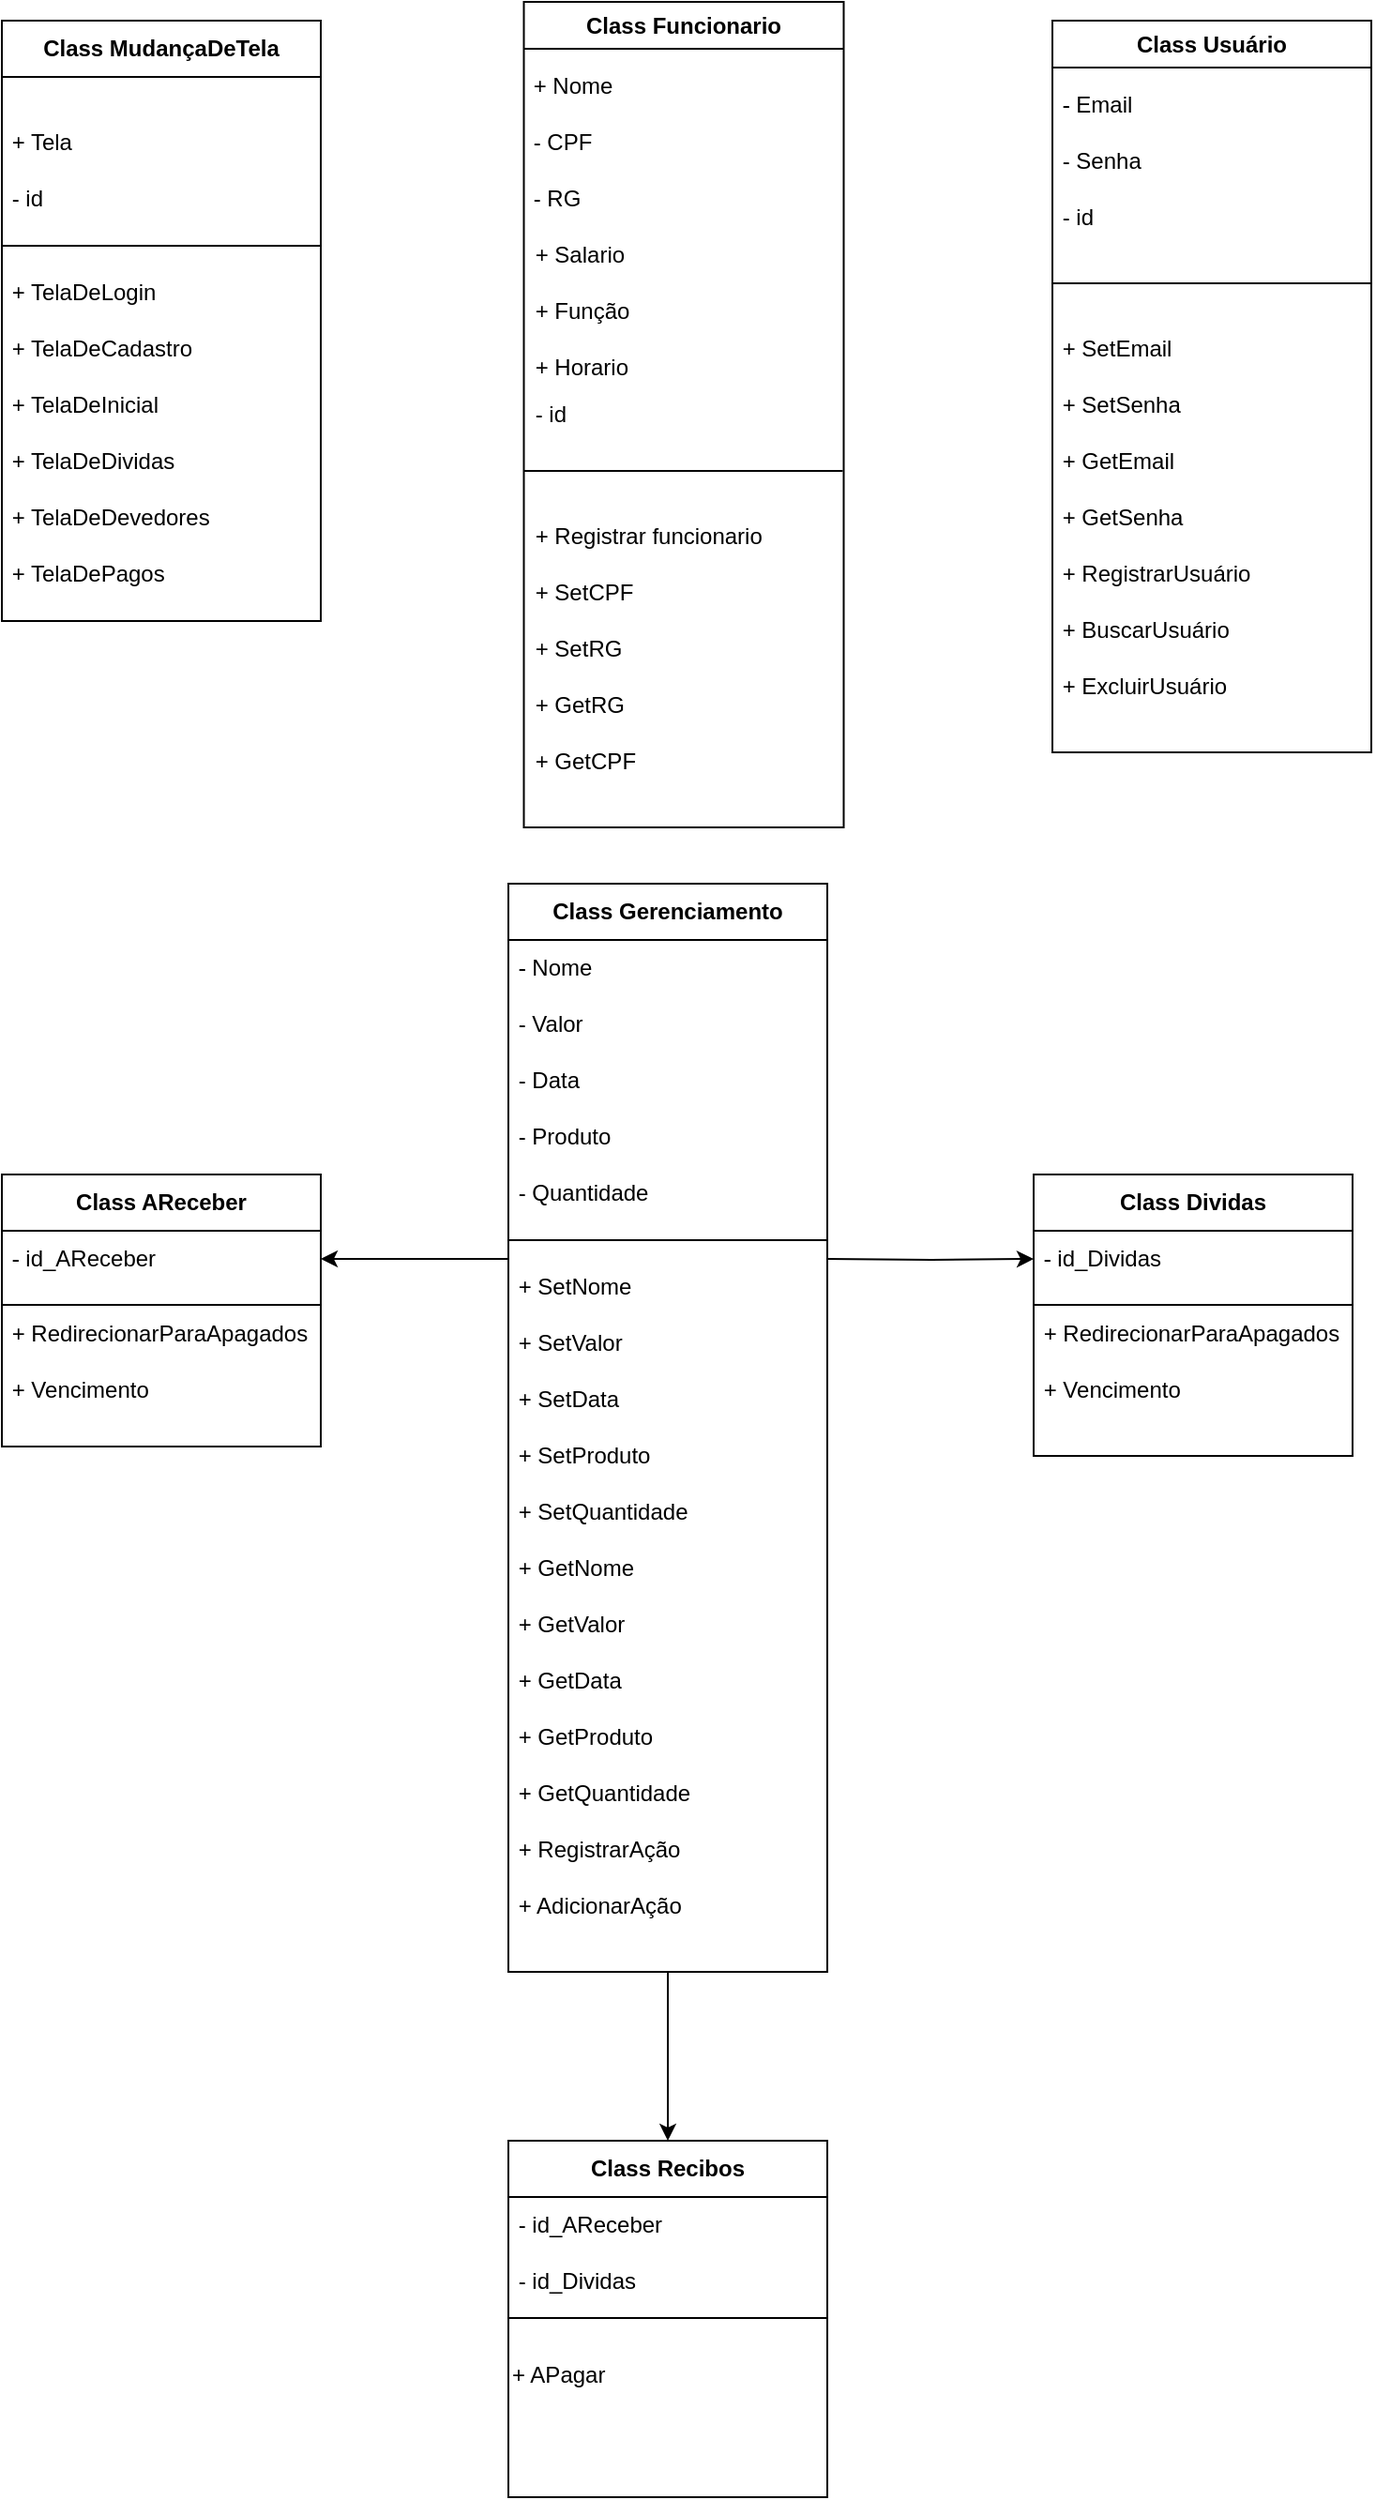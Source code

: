 <mxfile version="24.6.3" type="device">
  <diagram name="Página-1" id="smyKCcmPgh4JEpbnY9rW">
    <mxGraphModel dx="1434" dy="772" grid="1" gridSize="10" guides="1" tooltips="1" connect="1" arrows="1" fold="1" page="1" pageScale="1" pageWidth="827" pageHeight="1169" math="0" shadow="0">
      <root>
        <mxCell id="0" />
        <mxCell id="1" parent="0" />
        <mxCell id="2vEYWLVyO3rV39nkamUB-11" value="Class Usuário" style="swimlane;whiteSpace=wrap;html=1;startSize=25;" parent="1" vertex="1">
          <mxGeometry x="610" y="20" width="170" height="390" as="geometry" />
        </mxCell>
        <mxCell id="2vEYWLVyO3rV39nkamUB-15" value="&amp;nbsp;+ RegistrarUsuário&lt;span style=&quot;color: rgba(0, 0, 0, 0); font-family: monospace; font-size: 0px; text-wrap: nowrap;&quot;&gt;%3CmxGraphModel%3E%3Croot%3E%3CmxCell%20id%3D%220%22%2F%3E%3CmxCell%20id%3D%221%22%20parent%3D%220%22%2F%3E%3CmxCell%20id%3D%222%22%20value%3D%22%26amp%3Bnbsp%3B-%20Senha%22%20style%3D%22text%3Bhtml%3D1%3Balign%3Dleft%3BverticalAlign%3Dmiddle%3BwhiteSpace%3Dwrap%3Brounded%3D0%3B%22%20vertex%3D%221%22%20parent%3D%221%22%3E%3CmxGeometry%20x%3D%22290%22%20y%3D%22380%22%20width%3D%22170%22%20height%3D%2230%22%20as%3D%22geometry%22%2F%3E%3C%2FmxCell%3E%3C%2Froot%3E%3C%2FmxGraphModel%3E&lt;/span&gt;&lt;span style=&quot;color: rgba(0, 0, 0, 0); font-family: monospace; font-size: 0px; text-wrap: nowrap;&quot;&gt;%3CmxGraphModel%3E%3Croot%3E%3CmxCell%20id%3D%220%22%2F%3E%3CmxCell%20id%3D%221%22%20parent%3D%220%22%2F%3E%3CmxCell%20id%3D%222%22%20value%3D%22%26amp%3Bnbsp%3B-%20Senha%22%20style%3D%22text%3Bhtml%3D1%3Balign%3Dleft%3BverticalAlign%3Dmiddle%3BwhiteSpace%3Dwrap%3Brounded%3D0%3B%22%20vertex%3D%221%22%20parent%3D%221%22%3E%3CmxGeometry%20x%3D%22290%22%20y%3D%22380%22%20width%3D%22170%22%20height%3D%2230%22%20as%3D%22geometry%22%2F%3E%3C%2FmxCell%3E%3C%2Froot%3E%3C%2FmxGraphModel%3E&lt;/span&gt;" style="text;html=1;align=left;verticalAlign=middle;whiteSpace=wrap;rounded=0;" parent="2vEYWLVyO3rV39nkamUB-11" vertex="1">
          <mxGeometry y="280" width="170" height="30" as="geometry" />
        </mxCell>
        <mxCell id="2vEYWLVyO3rV39nkamUB-16" value="&amp;nbsp;+ BuscarUsuário&lt;span style=&quot;color: rgba(0, 0, 0, 0); font-family: monospace; font-size: 0px; text-wrap: nowrap;&quot;&gt;%3CmxGraphModel%3E%3Croot%3E%3CmxCell%20id%3D%220%22%2F%3E%3CmxCell%20id%3D%221%22%20parent%3D%220%22%2F%3E%3CmxCell%20id%3D%222%22%20value%3D%22%26amp%3Bnbsp%3B-%20Senha%22%20style%3D%22text%3Bhtml%3D1%3Balign%3Dleft%3BverticalAlign%3Dmiddle%3BwhiteSpace%3Dwrap%3Brounded%3D0%3B%22%20vertex%3D%221%22%20parent%3D%221%22%3E%3CmxGeometry%20x%3D%22290%22%20y%3D%22380%22%20width%3D%22170%22%20height%3D%2230%22%20as%3D%22geometry%22%2F%3E%3C%2FmxCell%3E%3C%2Froot%3E%3C%2FmxGraphModel%3E&lt;/span&gt;&lt;span style=&quot;color: rgba(0, 0, 0, 0); font-family: monospace; font-size: 0px; text-wrap: nowrap;&quot;&gt;%3CmxGraphModel%3E%3Croot%3E%3CmxCell%20id%3D%220%22%2F%3E%3CmxCell%20id%3D%221%22%20parent%3D%220%22%2F%3E%3CmxCell%20id%3D%222%22%20value%3D%22%26amp%3Bnbsp%3B-%20Senha%22%20style%3D%22text%3Bhtml%3D1%3Balign%3Dleft%3BverticalAlign%3Dmiddle%3BwhiteSpace%3Dwrap%3Brounded%3D0%3B%22%20vertex%3D%221%22%20parent%3D%221%22%3E%3CmxGeometry%20x%3D%22290%22%20y%3D%22380%22%20width%3D%22170%22%20height%3D%2230%22%20as%3D%22geometry%22%2F%3E%3C%2FmxCell%3E%3C%2Froot%3E%3C%2FmxGraphModel%3E&lt;/span&gt;" style="text;html=1;align=left;verticalAlign=middle;whiteSpace=wrap;rounded=0;" parent="2vEYWLVyO3rV39nkamUB-11" vertex="1">
          <mxGeometry y="310" width="170" height="30" as="geometry" />
        </mxCell>
        <mxCell id="2vEYWLVyO3rV39nkamUB-17" value="&amp;nbsp;+ ExcluirUsuário&lt;span style=&quot;color: rgba(0, 0, 0, 0); font-family: monospace; font-size: 0px; text-wrap: nowrap;&quot;&gt;%3CmxGraphModel%3E%3Croot%3E%3CmxCell%20id%3D%220%22%2F%3E%3CmxCell%20id%3D%221%22%20parent%3D%220%22%2F%3E%3CmxCell%20id%3D%222%22%20value%3D%22%26amp%3Bnbsp%3B-%20Senha%22%20style%3D%22text%3Bhtml%3D1%3Balign%3Dleft%3BverticalAlign%3Dmiddle%3BwhiteSpace%3Dwrap%3Brounded%3D0%3B%22%20vertex%3D%221%22%20parent%3D%221%22%3E%3CmxGeometry%20x%3D%22290%22%20y%3D%22380%22%20width%3D%22170%22%20height%3D%2230%22%20as%3D%22geometry%22%2F%3E%3C%2FmxCell%3E%3C%2Froot%3E%3C%2FmxGraphModel%3E&lt;/span&gt;&lt;span style=&quot;color: rgba(0, 0, 0, 0); font-family: monospace; font-size: 0px; text-wrap: nowrap;&quot;&gt;%3CmxGraphModel%3E%3Croot%3E%3CmxCell%20id%3D%220%22%2F%3E%3CmxCell%20id%3D%221%22%20parent%3D%220%22%2F%3E%3CmxCell%20id%3D%222%22%20value%3D%22%26amp%3Bnbsp%3B-%20Senha%22%20style%3D%22text%3Bhtml%3D1%3Balign%3Dleft%3BverticalAlign%3Dmiddle%3BwhiteSpace%3Dwrap%3Brounded%3D0%3B%22%20vertex%3D%221%22%20parent%3D%221%22%3E%3CmxGeometry%20x%3D%22290%22%20y%3D%22380%22%20width%3D%22170%22%20height%3D%2230%22%20as%3D%22geometry%22%2F%3E%3C%2FmxCell%3E%3C%2Froot%3E%3C%2FmxGraphModel%3E&lt;/span&gt;" style="text;html=1;align=left;verticalAlign=middle;whiteSpace=wrap;rounded=0;" parent="2vEYWLVyO3rV39nkamUB-11" vertex="1">
          <mxGeometry y="340" width="170" height="30" as="geometry" />
        </mxCell>
        <mxCell id="2vEYWLVyO3rV39nkamUB-19" value="&amp;nbsp;-&amp;nbsp;" style="text;html=1;align=left;verticalAlign=middle;whiteSpace=wrap;rounded=0;" parent="2vEYWLVyO3rV39nkamUB-11" vertex="1">
          <mxGeometry y="30" width="170" height="30" as="geometry" />
        </mxCell>
        <mxCell id="2vEYWLVyO3rV39nkamUB-22" value="&amp;nbsp;- Email" style="text;html=1;align=left;verticalAlign=middle;whiteSpace=wrap;rounded=0;" parent="2vEYWLVyO3rV39nkamUB-11" vertex="1">
          <mxGeometry y="30" width="170" height="30" as="geometry" />
        </mxCell>
        <mxCell id="2vEYWLVyO3rV39nkamUB-23" value="&amp;nbsp;- Senha" style="text;html=1;align=left;verticalAlign=middle;whiteSpace=wrap;rounded=0;" parent="2vEYWLVyO3rV39nkamUB-11" vertex="1">
          <mxGeometry y="60" width="170" height="30" as="geometry" />
        </mxCell>
        <mxCell id="2vEYWLVyO3rV39nkamUB-20" value="&amp;nbsp;+ SetEmail&lt;span style=&quot;color: rgba(0, 0, 0, 0); font-family: monospace; font-size: 0px; text-wrap: nowrap;&quot;&gt;%3CmxGraphModel%3E%3Croot%3E%3CmxCell%20id%3D%220%22%2F%3E%3CmxCell%20id%3D%221%22%20parent%3D%220%22%2F%3E%3CmxCell%20id%3D%222%22%20value%3D%22%26amp%3Bnbsp%3B-%20Senha%22%20style%3D%22text%3Bhtml%3D1%3Balign%3Dleft%3BverticalAlign%3Dmiddle%3BwhiteSpace%3Dwrap%3Brounded%3D0%3B%22%20vertex%3D%221%22%20parent%3D%221%22%3E%3CmxGeometry%20x%3D%22290%22%20y%3D%22380%22%20width%3D%22170%22%20height%3D%2230%22%20as%3D%22geometry%22%2F%3E%3C%2FmxCell%3E%3C%2Froot%3E%3C%2FmxGraphModel%3E&lt;/span&gt;&lt;span style=&quot;color: rgba(0, 0, 0, 0); font-family: monospace; font-size: 0px; text-wrap: nowrap;&quot;&gt;%3CmxGraphModel%3E%3Croot%3E%3CmxCell%20id%3D%220%22%2F%3E%3CmxCell%20id%3D%221%22%20parent%3D%220%22%2F%3E%3CmxCell%20id%3D%222%22%20value%3D%22%26amp%3Bnbsp%3B-%20Senha%22%20style%3D%22text%3Bhtml%3D1%3Balign%3Dleft%3BverticalAlign%3Dmiddle%3BwhiteSpace%3Dwrap%3Brounded%3D0%3B%22%20vertex%3D%221%22%20parent%3D%221%22%3E%3CmxGeometry%20x%3D%22290%22%20y%3D%22380%22%20width%3D%22170%22%20height%3D%2230%22%20as%3D%22geometry%22%2F%3E%3C%2FmxCell%3E%3C%2Froot%3E%3C%2FmxGraphModel%3E&lt;/span&gt;" style="text;html=1;align=left;verticalAlign=middle;whiteSpace=wrap;rounded=0;" parent="2vEYWLVyO3rV39nkamUB-11" vertex="1">
          <mxGeometry y="160" width="170" height="30" as="geometry" />
        </mxCell>
        <mxCell id="2vEYWLVyO3rV39nkamUB-21" value="&amp;nbsp;+ SetSenha&lt;span style=&quot;color: rgba(0, 0, 0, 0); font-family: monospace; font-size: 0px; text-wrap: nowrap;&quot;&gt;%3CmxGraphModel%3E%3Croot%3E%3CmxCell%20id%3D%220%22%2F%3E%3CmxCell%20id%3D%221%22%20parent%3D%220%22%2F%3E%3CmxCell%20id%3D%222%22%20value%3D%22%26amp%3Bnbsp%3B-%20Senha%22%20style%3D%22text%3Bhtml%3D1%3Balign%3Dleft%3BverticalAlign%3Dmiddle%3BwhiteSpace%3Dwrap%3Brounded%3D0%3B%22%20vertex%3D%221%22%20parent%3D%221%22%3E%3CmxGeometry%20x%3D%22290%22%20y%3D%22380%22%20width%3D%22170%22%20height%3D%2230%22%20as%3D%22geometry%22%2F%3E%3C%2FmxCell%3E%3C%2Froot%3E%3C%2FmxGraphModel%3E&lt;/span&gt;&lt;span style=&quot;color: rgba(0, 0, 0, 0); font-family: monospace; font-size: 0px; text-wrap: nowrap;&quot;&gt;%3CmxGraphModel%3E%3Croot%3E%3CmxCell%20id%3D%220%22%2F%3E%3CmxCell%20id%3D%221%22%20parent%3D%220%22%2F%3E%3CmxCell%20id%3D%222%22%20value%3D%22%26amp%3Bnbsp%3B-%20Senha%22%20style%3D%22text%3Bhtml%3D1%3Balign%3Dleft%3BverticalAlign%3Dmiddle%3BwhiteSpace%3Dwrap%3Brounded%3D0%3B%22%20vertex%3D%221%22%20parent%3D%221%22%3E%3CmxGeometry%20x%3D%22290%22%20y%3D%22380%22%20width%3D%22170%22%20height%3D%2230%22%20as%3D%22geometry%22%2F%3E%3C%2FmxCell%3E%3C%2Froot%3E%3C%2FmxGraphModel%3E&lt;/span&gt;" style="text;html=1;align=left;verticalAlign=middle;whiteSpace=wrap;rounded=0;" parent="2vEYWLVyO3rV39nkamUB-11" vertex="1">
          <mxGeometry y="190" width="170" height="30" as="geometry" />
        </mxCell>
        <mxCell id="3HMJEBWpOev8WAPLhZj--65" value="&amp;nbsp;- id" style="text;html=1;align=left;verticalAlign=middle;whiteSpace=wrap;rounded=0;" parent="2vEYWLVyO3rV39nkamUB-11" vertex="1">
          <mxGeometry y="90" width="170" height="30" as="geometry" />
        </mxCell>
        <mxCell id="3HMJEBWpOev8WAPLhZj--68" value="" style="endArrow=none;html=1;rounded=0;exitX=0;exitY=0.5;exitDx=0;exitDy=0;entryX=1;entryY=0.5;entryDx=0;entryDy=0;" parent="2vEYWLVyO3rV39nkamUB-11" edge="1">
          <mxGeometry width="50" height="50" relative="1" as="geometry">
            <mxPoint y="140" as="sourcePoint" />
            <mxPoint x="170" y="140" as="targetPoint" />
          </mxGeometry>
        </mxCell>
        <mxCell id="bdETk0c40RNXYwmFuUaq-20" value="&amp;nbsp;+ GetEmail&lt;span style=&quot;color: rgba(0, 0, 0, 0); font-family: monospace; font-size: 0px; text-wrap: nowrap;&quot;&gt;%3CmxGraphModel%3E%3Croot%3E%3CmxCell%20id%3D%220%22%2F%3E%3CmxCell%20id%3D%221%22%20parent%3D%220%22%2F%3E%3CmxCell%20id%3D%222%22%20value%3D%22%26amp%3Bnbsp%3B-%20Senha%22%20style%3D%22text%3Bhtml%3D1%3Balign%3Dleft%3BverticalAlign%3Dmiddle%3BwhiteSpace%3Dwrap%3Brounded%3D0%3B%22%20vertex%3D%221%22%20parent%3D%221%22%3E%3CmxGeometry%20x%3D%22290%22%20y%3D%22380%22%20width%3D%22170%22%20height%3D%2230%22%20as%3D%22geometry%22%2F%3E%3C%2FmxCell%3E%3C%2Froot%3E%3C%2FmxGraphModel%3E&lt;/span&gt;&lt;span style=&quot;color: rgba(0, 0, 0, 0); font-family: monospace; font-size: 0px; text-wrap: nowrap;&quot;&gt;%3CmxGraphModel%3E%3Croot%3E%3CmxCell%20id%3D%220%22%2F%3E%3CmxCell%20id%3D%221%22%20parent%3D%220%22%2F%3E%3CmxCell%20id%3D%222%22%20value%3D%22%26amp%3Bnbsp%3B-%20Senha%22%20style%3D%22text%3Bhtml%3D1%3Balign%3Dleft%3BverticalAlign%3Dmiddle%3BwhiteSpace%3Dwrap%3Brounded%3D0%3B%22%20vertex%3D%221%22%20parent%3D%221%22%3E%3CmxGeometry%20x%3D%22290%22%20y%3D%22380%22%20width%3D%22170%22%20height%3D%2230%22%20as%3D%22geometry%22%2F%3E%3C%2FmxCell%3E%3C%2Froot%3E%3C%2FmxGraphModel%3E&lt;/span&gt;" style="text;html=1;align=left;verticalAlign=middle;whiteSpace=wrap;rounded=0;" parent="2vEYWLVyO3rV39nkamUB-11" vertex="1">
          <mxGeometry y="220" width="170" height="30" as="geometry" />
        </mxCell>
        <mxCell id="bdETk0c40RNXYwmFuUaq-21" value="&amp;nbsp;+ GetSenha&lt;span style=&quot;color: rgba(0, 0, 0, 0); font-family: monospace; font-size: 0px; text-wrap: nowrap;&quot;&gt;%3CmxGraphModel%3E%3Croot%3E%3CmxCell%20id%3D%220%22%2F%3E%3CmxCell%20id%3D%221%22%20parent%3D%220%22%2F%3E%3CmxCell%20id%3D%222%22%20value%3D%22%26amp%3Bnbsp%3B-%20Senha%22%20style%3D%22text%3Bhtml%3D1%3Balign%3Dleft%3BverticalAlign%3Dmiddle%3BwhiteSpace%3Dwrap%3Brounded%3D0%3B%22%20vertex%3D%221%22%20parent%3D%221%22%3E%3CmxGeometry%20x%3D%22290%22%20y%3D%22380%22%20width%3D%22170%22%20height%3D%2230%22%20as%3D%22geometry%22%2F%3E%3C%2FmxCell%3E%3C%2Froot%3E%3C%2FmxGraphModel%3E&lt;/span&gt;&lt;span style=&quot;color: rgba(0, 0, 0, 0); font-family: monospace; font-size: 0px; text-wrap: nowrap;&quot;&gt;%3CmxGraphModel%3E%3Croot%3E%3CmxCell%20id%3D%220%22%2F%3E%3CmxCell%20id%3D%221%22%20parent%3D%220%22%2F%3E%3CmxCell%20id%3D%222%22%20value%3D%22%26amp%3Bnbsp%3B-%20Senha%22%20style%3D%22text%3Bhtml%3D1%3Balign%3Dleft%3BverticalAlign%3Dmiddle%3BwhiteSpace%3Dwrap%3Brounded%3D0%3B%22%20vertex%3D%221%22%20parent%3D%221%22%3E%3CmxGeometry%20x%3D%22290%22%20y%3D%22380%22%20width%3D%22170%22%20height%3D%2230%22%20as%3D%22geometry%22%2F%3E%3C%2FmxCell%3E%3C%2Froot%3E%3C%2FmxGraphModel%3E&lt;/span&gt;" style="text;html=1;align=left;verticalAlign=middle;whiteSpace=wrap;rounded=0;" parent="2vEYWLVyO3rV39nkamUB-11" vertex="1">
          <mxGeometry y="250" width="170" height="30" as="geometry" />
        </mxCell>
        <mxCell id="2vEYWLVyO3rV39nkamUB-25" value="Class MudançaDeTela" style="swimlane;whiteSpace=wrap;html=1;startSize=30;" parent="1" vertex="1">
          <mxGeometry x="50" y="20" width="170" height="320" as="geometry" />
        </mxCell>
        <mxCell id="2vEYWLVyO3rV39nkamUB-28" value="&amp;nbsp;+ TelaDeLogin" style="text;html=1;align=left;verticalAlign=middle;whiteSpace=wrap;rounded=0;" parent="2vEYWLVyO3rV39nkamUB-25" vertex="1">
          <mxGeometry y="130" width="170" height="30" as="geometry" />
        </mxCell>
        <mxCell id="2vEYWLVyO3rV39nkamUB-29" value="&amp;nbsp;+ TelaDeCadastro" style="text;html=1;align=left;verticalAlign=middle;whiteSpace=wrap;rounded=0;" parent="2vEYWLVyO3rV39nkamUB-25" vertex="1">
          <mxGeometry y="160" width="170" height="30" as="geometry" />
        </mxCell>
        <mxCell id="2vEYWLVyO3rV39nkamUB-30" value="&amp;nbsp;+ TelaDeInicial" style="text;html=1;align=left;verticalAlign=middle;whiteSpace=wrap;rounded=0;" parent="2vEYWLVyO3rV39nkamUB-25" vertex="1">
          <mxGeometry y="190" width="170" height="30" as="geometry" />
        </mxCell>
        <mxCell id="2vEYWLVyO3rV39nkamUB-31" value="&amp;nbsp;+ TelaDeDividas" style="text;html=1;align=left;verticalAlign=middle;whiteSpace=wrap;rounded=0;" parent="2vEYWLVyO3rV39nkamUB-25" vertex="1">
          <mxGeometry y="220" width="170" height="30" as="geometry" />
        </mxCell>
        <mxCell id="2vEYWLVyO3rV39nkamUB-32" value="&amp;nbsp;+ TelaDeDevedores" style="text;html=1;align=left;verticalAlign=middle;whiteSpace=wrap;rounded=0;" parent="2vEYWLVyO3rV39nkamUB-25" vertex="1">
          <mxGeometry y="250" width="170" height="30" as="geometry" />
        </mxCell>
        <mxCell id="2vEYWLVyO3rV39nkamUB-33" value="&amp;nbsp;+ TelaDePagos" style="text;html=1;align=left;verticalAlign=middle;whiteSpace=wrap;rounded=0;" parent="2vEYWLVyO3rV39nkamUB-25" vertex="1">
          <mxGeometry y="280" width="170" height="30" as="geometry" />
        </mxCell>
        <mxCell id="2vEYWLVyO3rV39nkamUB-27" value="" style="endArrow=none;html=1;rounded=0;exitX=0;exitY=0.5;exitDx=0;exitDy=0;entryX=1;entryY=0.5;entryDx=0;entryDy=0;" parent="2vEYWLVyO3rV39nkamUB-25" edge="1">
          <mxGeometry width="50" height="50" relative="1" as="geometry">
            <mxPoint y="120" as="sourcePoint" />
            <mxPoint x="170" y="120" as="targetPoint" />
          </mxGeometry>
        </mxCell>
        <mxCell id="3HMJEBWpOev8WAPLhZj--1" value="&amp;nbsp;+ Tela" style="text;html=1;align=left;verticalAlign=middle;whiteSpace=wrap;rounded=0;" parent="2vEYWLVyO3rV39nkamUB-25" vertex="1">
          <mxGeometry y="50" width="170" height="30" as="geometry" />
        </mxCell>
        <mxCell id="3HMJEBWpOev8WAPLhZj--69" value="&amp;nbsp;- id" style="text;html=1;align=left;verticalAlign=middle;whiteSpace=wrap;rounded=0;" parent="2vEYWLVyO3rV39nkamUB-25" vertex="1">
          <mxGeometry y="80" width="170" height="30" as="geometry" />
        </mxCell>
        <mxCell id="3HMJEBWpOev8WAPLhZj--51" style="edgeStyle=orthogonalEdgeStyle;rounded=0;orthogonalLoop=1;jettySize=auto;html=1;exitX=0.5;exitY=1;exitDx=0;exitDy=0;entryX=0.5;entryY=0;entryDx=0;entryDy=0;" parent="1" source="3HMJEBWpOev8WAPLhZj--15" target="3HMJEBWpOev8WAPLhZj--52" edge="1">
          <mxGeometry relative="1" as="geometry">
            <mxPoint x="405" y="1140" as="targetPoint" />
          </mxGeometry>
        </mxCell>
        <mxCell id="3HMJEBWpOev8WAPLhZj--15" value="Class Gerenciamento" style="swimlane;whiteSpace=wrap;html=1;startSize=30;" parent="1" vertex="1">
          <mxGeometry x="320" y="480" width="170" height="580" as="geometry" />
        </mxCell>
        <mxCell id="3HMJEBWpOev8WAPLhZj--19" value="&amp;nbsp;-&amp;nbsp;" style="text;html=1;align=left;verticalAlign=middle;whiteSpace=wrap;rounded=0;" parent="3HMJEBWpOev8WAPLhZj--15" vertex="1">
          <mxGeometry y="30" width="170" height="30" as="geometry" />
        </mxCell>
        <mxCell id="3HMJEBWpOev8WAPLhZj--20" value="&amp;nbsp;- Nome" style="text;html=1;align=left;verticalAlign=middle;whiteSpace=wrap;rounded=0;" parent="3HMJEBWpOev8WAPLhZj--15" vertex="1">
          <mxGeometry y="30" width="170" height="30" as="geometry" />
        </mxCell>
        <mxCell id="3HMJEBWpOev8WAPLhZj--21" value="&amp;nbsp;- Valor" style="text;html=1;align=left;verticalAlign=middle;whiteSpace=wrap;rounded=0;" parent="3HMJEBWpOev8WAPLhZj--15" vertex="1">
          <mxGeometry y="60" width="170" height="30" as="geometry" />
        </mxCell>
        <mxCell id="3HMJEBWpOev8WAPLhZj--22" value="" style="endArrow=none;html=1;rounded=0;exitX=0;exitY=0.5;exitDx=0;exitDy=0;entryX=1;entryY=0.5;entryDx=0;entryDy=0;" parent="3HMJEBWpOev8WAPLhZj--15" edge="1">
          <mxGeometry width="50" height="50" relative="1" as="geometry">
            <mxPoint y="190" as="sourcePoint" />
            <mxPoint x="170" y="190" as="targetPoint" />
          </mxGeometry>
        </mxCell>
        <mxCell id="3HMJEBWpOev8WAPLhZj--25" value="&amp;nbsp;- Data&lt;span style=&quot;color: rgba(0, 0, 0, 0); font-family: monospace; font-size: 0px; text-wrap: nowrap;&quot;&gt;%3CmxGraphModel%3E%3Croot%3E%3CmxCell%20id%3D%220%22%2F%3E%3CmxCell%20id%3D%221%22%20parent%3D%220%22%2F%3E%3CmxCell%20id%3D%222%22%20value%3D%22%26amp%3Bnbsp%3B-%20Valor%22%20style%3D%22text%3Bhtml%3D1%3Balign%3Dleft%3BverticalAlign%3Dmiddle%3BwhiteSpace%3Dwrap%3Brounded%3D0%3B%22%20vertex%3D%221%22%20parent%3D%221%22%3E%3CmxGeometry%20x%3D%22290%22%20y%3D%22710%22%20width%3D%22170%22%20height%3D%2230%22%20as%3D%22geometry%22%2F%3E%3C%2FmxCell%3E%3C%2Froot%3E%3C%2FmxGraphModel%3E&lt;/span&gt;" style="text;html=1;align=left;verticalAlign=middle;whiteSpace=wrap;rounded=0;" parent="3HMJEBWpOev8WAPLhZj--15" vertex="1">
          <mxGeometry y="90" width="170" height="30" as="geometry" />
        </mxCell>
        <mxCell id="3HMJEBWpOev8WAPLhZj--27" value="&amp;nbsp;- Produto&lt;span style=&quot;color: rgba(0, 0, 0, 0); font-family: monospace; font-size: 0px; text-wrap: nowrap;&quot;&gt;%3CmxGraphModel%3E%3Croot%3E%3CmxCell%20id%3D%220%22%2F%3E%3CmxCell%20id%3D%221%22%20parent%3D%220%22%2F%3E%3CmxCell%20id%3D%222%22%20value%3D%22%26amp%3Bnbsp%3B-%20Valor%22%20style%3D%22text%3Bhtml%3D1%3Balign%3Dleft%3BverticalAlign%3Dmiddle%3BwhiteSpace%3Dwrap%3Brounded%3D0%3B%22%20vertex%3D%221%22%20parent%3D%221%22%3E%3CmxGeometry%20x%3D%22290%22%20y%3D%22710%22%20width%3D%22170%22%20height%3D%2230%22%20as%3D%22geometry%22%2F%3E%3C%2FmxCell%3E%3C%2Froot%3E%3C%2FmxGraphModel%3E&lt;/span&gt;" style="text;html=1;align=left;verticalAlign=middle;whiteSpace=wrap;rounded=0;" parent="3HMJEBWpOev8WAPLhZj--15" vertex="1">
          <mxGeometry y="120" width="170" height="30" as="geometry" />
        </mxCell>
        <mxCell id="3HMJEBWpOev8WAPLhZj--28" value="&amp;nbsp;- Quantidade&lt;span style=&quot;color: rgba(0, 0, 0, 0); font-family: monospace; font-size: 0px; text-wrap: nowrap;&quot;&gt;%3CmxGraphModel%3E%3Croot%3E%3CmxCell%20id%3D%220%22%2F%3E%3CmxCell%20id%3D%221%22%20parent%3D%220%22%2F%3E%3CmxCell%20id%3D%222%22%20value%3D%22%26amp%3Bnbsp%3B-%20Valor%22%20style%3D%22text%3Bhtml%3D1%3Balign%3Dleft%3BverticalAlign%3Dmiddle%3BwhiteSpace%3Dwrap%3Brounded%3D0%3B%22%20vertex%3D%221%22%20parent%3D%221%22%3E%3CmxGeometry%20x%3D%22290%22%20y%3D%22710%22%20width%3D%22170%22%20height%3D%2230%22%20as%3D%22geometry%22%2F%3E%3C%2FmxCell%3E%3C%2Froot%3E%3C%2FmxGraphModel%3E&lt;/span&gt;" style="text;html=1;align=left;verticalAlign=middle;whiteSpace=wrap;rounded=0;" parent="3HMJEBWpOev8WAPLhZj--15" vertex="1">
          <mxGeometry y="150" width="170" height="30" as="geometry" />
        </mxCell>
        <mxCell id="3HMJEBWpOev8WAPLhZj--16" value="&amp;nbsp;+ RegistrarAção&lt;span style=&quot;color: rgba(0, 0, 0, 0); font-family: monospace; font-size: 0px; text-wrap: nowrap;&quot;&gt;%3CmxGraphModel%3E%3Croot%3E%3CmxCell%20id%3D%220%22%2F%3E%3CmxCell%20id%3D%221%22%20parent%3D%220%22%2F%3E%3CmxCell%20id%3D%222%22%20value%3D%22%26amp%3Bnbsp%3B-%20Senha%22%20style%3D%22text%3Bhtml%3D1%3Balign%3Dleft%3BverticalAlign%3Dmiddle%3BwhiteSpace%3Dwrap%3Brounded%3D0%3B%22%20vertex%3D%221%22%20parent%3D%221%22%3E%3CmxGeometry%20x%3D%22290%22%20y%3D%22380%22%20width%3D%22170%22%20height%3D%2230%22%20as%3D%22geometry%22%2F%3E%3C%2FmxCell%3E%3C%2Froot%3E%3C%2FmxGraphModel%3E&lt;/span&gt;&lt;span style=&quot;color: rgba(0, 0, 0, 0); font-family: monospace; font-size: 0px; text-wrap: nowrap;&quot;&gt;%3CmxGraphModel%3E%3Croot%3E%3CmxCell%20id%3D%220%22%2F%3E%3CmxCell%20id%3D%221%22%20parent%3D%220%22%2F%3E%3CmxCell%20id%3D%222%22%20value%3D%22%26amp%3Bnbsp%3B-%20Senha%22%20style%3D%22text%3Bhtml%3D1%3Balign%3Dleft%3BverticalAlign%3Dmiddle%3BwhiteSpace%3Dwrap%3Brounded%3D0%3B%22%20vertex%3D%221%22%20parent%3D%221%22%3E%3CmxGeometry%20x%3D%22290%22%20y%3D%22380%22%20width%3D%22170%22%20height%3D%2230%22%20as%3D%22geometry%22%2F%3E%3C%2FmxCell%3E%3C%2Froot%3E%3C%2FmxGraphModel%3E&lt;/span&gt;" style="text;html=1;align=left;verticalAlign=middle;whiteSpace=wrap;rounded=0;" parent="3HMJEBWpOev8WAPLhZj--15" vertex="1">
          <mxGeometry y="500" width="170" height="30" as="geometry" />
        </mxCell>
        <mxCell id="3HMJEBWpOev8WAPLhZj--23" value="&amp;nbsp;+ SetNome&lt;span style=&quot;color: rgba(0, 0, 0, 0); font-family: monospace; font-size: 0px; text-wrap: nowrap;&quot;&gt;%3CmxGraphModel%3E%3Croot%3E%3CmxCell%20id%3D%220%22%2F%3E%3CmxCell%20id%3D%221%22%20parent%3D%220%22%2F%3E%3CmxCell%20id%3D%222%22%20value%3D%22%26amp%3Bnbsp%3B-%20Senha%22%20style%3D%22text%3Bhtml%3D1%3Balign%3Dleft%3BverticalAlign%3Dmiddle%3BwhiteSpace%3Dwrap%3Brounded%3D0%3B%22%20vertex%3D%221%22%20parent%3D%221%22%3E%3CmxGeometry%20x%3D%22290%22%20y%3D%22380%22%20width%3D%22170%22%20height%3D%2230%22%20as%3D%22geometry%22%2F%3E%3C%2FmxCell%3E%3C%2Froot%3E%3C%2FmxGraphModel%3E&lt;/span&gt;&lt;span style=&quot;color: rgba(0, 0, 0, 0); font-family: monospace; font-size: 0px; text-wrap: nowrap;&quot;&gt;%3CmxGraphModel%3E%3Croot%3E%3CmxCell%20id%3D%220%22%2F%3E%3CmxCell%20id%3D%221%22%20parent%3D%220%22%2F%3E%3CmxCell%20id%3D%222%22%20value%3D%22%26amp%3Bnbsp%3B-%20Senha%22%20style%3D%22text%3Bhtml%3D1%3Balign%3Dleft%3BverticalAlign%3Dmiddle%3BwhiteSpace%3Dwrap%3Brounded%3D0%3B%22%20vertex%3D%221%22%20parent%3D%221%22%3E%3CmxGeometry%20x%3D%22290%22%20y%3D%22380%22%20width%3D%22170%22%20height%3D%2230%22%20as%3D%22geometry%22%2F%3E%3C%2FmxCell%3E%3C%2Froot%3E%3C%2FmxGraphModel%3E&lt;/span&gt;" style="text;html=1;align=left;verticalAlign=middle;whiteSpace=wrap;rounded=0;" parent="3HMJEBWpOev8WAPLhZj--15" vertex="1">
          <mxGeometry y="200" width="170" height="30" as="geometry" />
        </mxCell>
        <mxCell id="3HMJEBWpOev8WAPLhZj--24" value="&amp;nbsp;+ SetValor&lt;span style=&quot;color: rgba(0, 0, 0, 0); font-family: monospace; font-size: 0px; text-wrap: nowrap;&quot;&gt;%3CmxGraphModel%3E%3Croot%3E%3CmxCell%20id%3D%220%22%2F%3E%3CmxCell%20id%3D%221%22%20parent%3D%220%22%2F%3E%3CmxCell%20id%3D%222%22%20value%3D%22%26amp%3Bnbsp%3B-%20Senha%22%20style%3D%22text%3Bhtml%3D1%3Balign%3Dleft%3BverticalAlign%3Dmiddle%3BwhiteSpace%3Dwrap%3Brounded%3D0%3B%22%20vertex%3D%221%22%20parent%3D%221%22%3E%3CmxGeometry%20x%3D%22290%22%20y%3D%22380%22%20width%3D%22170%22%20height%3D%2230%22%20as%3D%22geometry%22%2F%3E%3C%2FmxCell%3E%3C%2Froot%3E%3C%2FmxGraphModel%3E&lt;/span&gt;&lt;span style=&quot;color: rgba(0, 0, 0, 0); font-family: monospace; font-size: 0px; text-wrap: nowrap;&quot;&gt;%3CmxGraphModel%3E%3Croot%3E%3CmxCell%20id%3D%220%22%2F%3E%3CmxCell%20id%3D%221%22%20parent%3D%220%22%2F%3E%3CmxCell%20id%3D%222%22%20value%3D%22%26amp%3Bnbsp%3B-%20Senha%22%20style%3D%22text%3Bhtml%3D1%3Balign%3Dleft%3BverticalAlign%3Dmiddle%3BwhiteSpace%3Dwrap%3Brounded%3D0%3B%22%20vertex%3D%221%22%20parent%3D%221%22%3E%3CmxGeometry%20x%3D%22290%22%20y%3D%22380%22%20width%3D%22170%22%20height%3D%2230%22%20as%3D%22geometry%22%2F%3E%3C%2FmxCell%3E%3C%2Froot%3E%3C%2FmxGraphModel%3E&lt;/span&gt;" style="text;html=1;align=left;verticalAlign=middle;whiteSpace=wrap;rounded=0;" parent="3HMJEBWpOev8WAPLhZj--15" vertex="1">
          <mxGeometry y="230" width="170" height="30" as="geometry" />
        </mxCell>
        <mxCell id="3HMJEBWpOev8WAPLhZj--29" value="&amp;nbsp;+ SetData&lt;span style=&quot;color: rgba(0, 0, 0, 0); font-family: monospace; font-size: 0px; text-wrap: nowrap;&quot;&gt;%3CmxGraphModel%3E%3Croot%3E%3CmxCell%20id%3D%220%22%2F%3E%3CmxCell%20id%3D%221%22%20parent%3D%220%22%2F%3E%3CmxCell%20id%3D%222%22%20value%3D%22%26amp%3Bnbsp%3B-%20Senha%22%20style%3D%22text%3Bhtml%3D1%3Balign%3Dleft%3BverticalAlign%3Dmiddle%3BwhiteSpace%3Dwrap%3Brounded%3D0%3B%22%20vertex%3D%221%22%20parent%3D%221%22%3E%3CmxGeometry%20x%3D%22290%22%20y%3D%22380%22%20width%3D%22170%22%20height%3D%2230%22%20as%3D%22geometry%22%2F%3E%3C%2FmxCell%3E%3C%2Froot%3E%3C%2FmxGraphModel%3E&lt;/span&gt;&lt;span style=&quot;color: rgba(0, 0, 0, 0); font-family: monospace; font-size: 0px; text-wrap: nowrap;&quot;&gt;%3CmxGraphModel%3E%3Croot%3E%3CmxCell%20id%3D%220%22%2F%3E%3CmxCell%20id%3D%221%22%20parent%3D%220%22%2F%3E%3CmxCell%20id%3D%222%22%20value%3D%22%26amp%3Bnbsp%3B-%20Senha%22%20style%3D%22text%3Bhtml%3D1%3Balign%3Dleft%3BverticalAlign%3Dmiddle%3BwhiteSpace%3Dwrap%3Brounded%3D0%3B%22%20vertex%3D%221%22%20parent%3D%221%22%3E%3CmxGeometry%20x%3D%22290%22%20y%3D%22380%22%20width%3D%22170%22%20height%3D%2230%22%20as%3D%22geometry%22%2F%3E%3C%2FmxCell%3E%3C%2Froot%3E%3C%2FmxGraphModel%3E&lt;/span&gt;" style="text;html=1;align=left;verticalAlign=middle;whiteSpace=wrap;rounded=0;" parent="3HMJEBWpOev8WAPLhZj--15" vertex="1">
          <mxGeometry y="260" width="170" height="30" as="geometry" />
        </mxCell>
        <mxCell id="3HMJEBWpOev8WAPLhZj--30" value="&amp;nbsp;+ SetProduto&lt;span style=&quot;color: rgba(0, 0, 0, 0); font-family: monospace; font-size: 0px; text-wrap: nowrap;&quot;&gt;%3CmxGraphModel%3E%3Croot%3E%3CmxCell%20id%3D%220%22%2F%3E%3CmxCell%20id%3D%221%22%20parent%3D%220%22%2F%3E%3CmxCell%20id%3D%222%22%20value%3D%22%26amp%3Bnbsp%3B-%20Senha%22%20style%3D%22text%3Bhtml%3D1%3Balign%3Dleft%3BverticalAlign%3Dmiddle%3BwhiteSpace%3Dwrap%3Brounded%3D0%3B%22%20vertex%3D%221%22%20parent%3D%221%22%3E%3CmxGeometry%20x%3D%22290%22%20y%3D%22380%22%20width%3D%22170%22%20height%3D%2230%22%20as%3D%22geometry%22%2F%3E%3C%2FmxCell%3E%3C%2Froot%3E%3C%2FmxGraphModel%3E&lt;/span&gt;&lt;span style=&quot;color: rgba(0, 0, 0, 0); font-family: monospace; font-size: 0px; text-wrap: nowrap;&quot;&gt;%3CmxGraphModel%3E%3Croot%3E%3CmxCell%20id%3D%220%22%2F%3E%3CmxCell%20id%3D%221%22%20parent%3D%220%22%2F%3E%3CmxCell%20id%3D%222%22%20value%3D%22%26amp%3Bnbsp%3B-%20Senha%22%20style%3D%22text%3Bhtml%3D1%3Balign%3Dleft%3BverticalAlign%3Dmiddle%3BwhiteSpace%3Dwrap%3Brounded%3D0%3B%22%20vertex%3D%221%22%20parent%3D%221%22%3E%3CmxGeometry%20x%3D%22290%22%20y%3D%22380%22%20width%3D%22170%22%20height%3D%2230%22%20as%3D%22geometry%22%2F%3E%3C%2FmxCell%3E%3C%2Froot%3E%3C%2FmxGraphModel%3E&lt;/span&gt;" style="text;html=1;align=left;verticalAlign=middle;whiteSpace=wrap;rounded=0;" parent="3HMJEBWpOev8WAPLhZj--15" vertex="1">
          <mxGeometry y="290" width="170" height="30" as="geometry" />
        </mxCell>
        <mxCell id="3HMJEBWpOev8WAPLhZj--31" value="&amp;nbsp;+ SetQuantidade&lt;span style=&quot;color: rgba(0, 0, 0, 0); font-family: monospace; font-size: 0px; text-wrap: nowrap;&quot;&gt;%3CmxGraphModel%3E%3Croot%3E%3CmxCell%20id%3D%220%22%2F%3E%3CmxCell%20id%3D%221%22%20parent%3D%220%22%2F%3E%3CmxCell%20id%3D%222%22%20value%3D%22%26amp%3Bnbsp%3B-%20Senha%22%20style%3D%22text%3Bhtml%3D1%3Balign%3Dleft%3BverticalAlign%3Dmiddle%3BwhiteSpace%3Dwrap%3Brounded%3D0%3B%22%20vertex%3D%221%22%20parent%3D%221%22%3E%3CmxGeometry%20x%3D%22290%22%20y%3D%22380%22%20width%3D%22170%22%20height%3D%2230%22%20as%3D%22geometry%22%2F%3E%3C%2FmxCell%3E%3C%2Froot%3E%3C%2FmxGraphModel%3E&lt;/span&gt;&lt;span style=&quot;color: rgba(0, 0, 0, 0); font-family: monospace; font-size: 0px; text-wrap: nowrap;&quot;&gt;%3CmxGraphModel%3E%3Croot%3E%3CmxCell%20id%3D%220%22%2F%3E%3CmxCell%20id%3D%221%22%20parent%3D%220%22%2F%3E%3CmxCell%20id%3D%222%22%20value%3D%22%26amp%3Bnbsp%3B-%20Senha%22%20style%3D%22text%3Bhtml%3D1%3Balign%3Dleft%3BverticalAlign%3Dmiddle%3BwhiteSpace%3Dwrap%3Brounded%3D0%3B%22%20vertex%3D%221%22%20parent%3D%221%22%3E%3CmxGeometry%20x%3D%22290%22%20y%3D%22380%22%20width%3D%22170%22%20height%3D%2230%22%20as%3D%22geometry%22%2F%3E%3C%2FmxCell%3E%3C%2Froot%3E%3C%2FmxGraphModel%3E&lt;/span&gt;" style="text;html=1;align=left;verticalAlign=middle;whiteSpace=wrap;rounded=0;" parent="3HMJEBWpOev8WAPLhZj--15" vertex="1">
          <mxGeometry y="320" width="170" height="30" as="geometry" />
        </mxCell>
        <mxCell id="3HMJEBWpOev8WAPLhZj--32" value="&amp;nbsp;+ AdicionarAção&lt;span style=&quot;color: rgba(0, 0, 0, 0); font-family: monospace; font-size: 0px; text-wrap: nowrap;&quot;&gt;%3CmxGraphModel%3E%3Croot%3E%3CmxCell%20id%3D%220%22%2F%3E%3CmxCell%20id%3D%221%22%20parent%3D%220%22%2F%3E%3CmxCell%20id%3D%222%22%20value%3D%22%26amp%3Bnbsp%3B-%20Senha%22%20style%3D%22text%3Bhtml%3D1%3Balign%3Dleft%3BverticalAlign%3Dmiddle%3BwhiteSpace%3Dwrap%3Brounded%3D0%3B%22%20vertex%3D%221%22%20parent%3D%221%22%3E%3CmxGeometry%20x%3D%22290%22%20y%3D%22380%22%20width%3D%22170%22%20height%3D%2230%22%20as%3D%22geometry%22%2F%3E%3C%2FmxCell%3E%3C%2Froot%3E%3C%2FmxGraphModel%3E&lt;/span&gt;&lt;span style=&quot;color: rgba(0, 0, 0, 0); font-family: monospace; font-size: 0px; text-wrap: nowrap;&quot;&gt;%3CmxGraphModel%3E%3Croot%3E%3CmxCell%20id%3D%220%22%2F%3E%3CmxCell%20id%3D%221%22%20parent%3D%220%22%2F%3E%3CmxCell%20id%3D%222%22%20value%3D%22%26amp%3Bnbsp%3B-%20Senha%22%20style%3D%22text%3Bhtml%3D1%3Balign%3Dleft%3BverticalAlign%3Dmiddle%3BwhiteSpace%3Dwrap%3Brounded%3D0%3B%22%20vertex%3D%221%22%20parent%3D%221%22%3E%3CmxGeometry%20x%3D%22290%22%20y%3D%22380%22%20width%3D%22170%22%20height%3D%2230%22%20as%3D%22geometry%22%2F%3E%3C%2FmxCell%3E%3C%2Froot%3E%3C%2FmxGraphModel%3E&lt;/span&gt;" style="text;html=1;align=left;verticalAlign=middle;whiteSpace=wrap;rounded=0;" parent="3HMJEBWpOev8WAPLhZj--15" vertex="1">
          <mxGeometry y="530" width="170" height="30" as="geometry" />
        </mxCell>
        <mxCell id="bdETk0c40RNXYwmFuUaq-22" value="&amp;nbsp;+ GetNome&lt;span style=&quot;color: rgba(0, 0, 0, 0); font-family: monospace; font-size: 0px; text-wrap: nowrap;&quot;&gt;%3CmxGraphModel%3E%3Croot%3E%3CmxCell%20id%3D%220%22%2F%3E%3CmxCell%20id%3D%221%22%20parent%3D%220%22%2F%3E%3CmxCell%20id%3D%222%22%20value%3D%22%26amp%3Bnbsp%3B-%20Senha%22%20style%3D%22text%3Bhtml%3D1%3Balign%3Dleft%3BverticalAlign%3Dmiddle%3BwhiteSpace%3Dwrap%3Brounded%3D0%3B%22%20vertex%3D%221%22%20parent%3D%221%22%3E%3CmxGeometry%20x%3D%22290%22%20y%3D%22380%22%20width%3D%22170%22%20height%3D%2230%22%20as%3D%22geometry%22%2F%3E%3C%2FmxCell%3E%3C%2Froot%3E%3C%2FmxGraphModel%3E&lt;/span&gt;&lt;span style=&quot;color: rgba(0, 0, 0, 0); font-family: monospace; font-size: 0px; text-wrap: nowrap;&quot;&gt;%3CmxGraphModel%3E%3Croot%3E%3CmxCell%20id%3D%220%22%2F%3E%3CmxCell%20id%3D%221%22%20parent%3D%220%22%2F%3E%3CmxCell%20id%3D%222%22%20value%3D%22%26amp%3Bnbsp%3B-%20Senha%22%20style%3D%22text%3Bhtml%3D1%3Balign%3Dleft%3BverticalAlign%3Dmiddle%3BwhiteSpace%3Dwrap%3Brounded%3D0%3B%22%20vertex%3D%221%22%20parent%3D%221%22%3E%3CmxGeometry%20x%3D%22290%22%20y%3D%22380%22%20width%3D%22170%22%20height%3D%2230%22%20as%3D%22geometry%22%2F%3E%3C%2FmxCell%3E%3C%2Froot%3E%3C%2FmxGraphModel%3E&lt;/span&gt;" style="text;html=1;align=left;verticalAlign=middle;whiteSpace=wrap;rounded=0;" parent="3HMJEBWpOev8WAPLhZj--15" vertex="1">
          <mxGeometry y="350" width="170" height="30" as="geometry" />
        </mxCell>
        <mxCell id="bdETk0c40RNXYwmFuUaq-23" value="&amp;nbsp;+ GetValor&lt;span style=&quot;color: rgba(0, 0, 0, 0); font-family: monospace; font-size: 0px; text-wrap: nowrap;&quot;&gt;%3CmxGraphModel%3E%3Croot%3E%3CmxCell%20id%3D%220%22%2F%3E%3CmxCell%20id%3D%221%22%20parent%3D%220%22%2F%3E%3CmxCell%20id%3D%222%22%20value%3D%22%26amp%3Bnbsp%3B-%20Senha%22%20style%3D%22text%3Bhtml%3D1%3Balign%3Dleft%3BverticalAlign%3Dmiddle%3BwhiteSpace%3Dwrap%3Brounded%3D0%3B%22%20vertex%3D%221%22%20parent%3D%221%22%3E%3CmxGeometry%20x%3D%22290%22%20y%3D%22380%22%20width%3D%22170%22%20height%3D%2230%22%20as%3D%22geometry%22%2F%3E%3C%2FmxCell%3E%3C%2Froot%3E%3C%2FmxGraphModel%3E&lt;/span&gt;&lt;span style=&quot;color: rgba(0, 0, 0, 0); font-family: monospace; font-size: 0px; text-wrap: nowrap;&quot;&gt;%3CmxGraphModel%3E%3Croot%3E%3CmxCell%20id%3D%220%22%2F%3E%3CmxCell%20id%3D%221%22%20parent%3D%220%22%2F%3E%3CmxCell%20id%3D%222%22%20value%3D%22%26amp%3Bnbsp%3B-%20Senha%22%20style%3D%22text%3Bhtml%3D1%3Balign%3Dleft%3BverticalAlign%3Dmiddle%3BwhiteSpace%3Dwrap%3Brounded%3D0%3B%22%20vertex%3D%221%22%20parent%3D%221%22%3E%3CmxGeometry%20x%3D%22290%22%20y%3D%22380%22%20width%3D%22170%22%20height%3D%2230%22%20as%3D%22geometry%22%2F%3E%3C%2FmxCell%3E%3C%2Froot%3E%3C%2FmxGraphModel%3E&lt;/span&gt;" style="text;html=1;align=left;verticalAlign=middle;whiteSpace=wrap;rounded=0;" parent="3HMJEBWpOev8WAPLhZj--15" vertex="1">
          <mxGeometry y="380" width="170" height="30" as="geometry" />
        </mxCell>
        <mxCell id="bdETk0c40RNXYwmFuUaq-24" value="&amp;nbsp;+ GetData&lt;span style=&quot;color: rgba(0, 0, 0, 0); font-family: monospace; font-size: 0px; text-wrap: nowrap;&quot;&gt;%3CmxGraphModel%3E%3Croot%3E%3CmxCell%20id%3D%220%22%2F%3E%3CmxCell%20id%3D%221%22%20parent%3D%220%22%2F%3E%3CmxCell%20id%3D%222%22%20value%3D%22%26amp%3Bnbsp%3B-%20Senha%22%20style%3D%22text%3Bhtml%3D1%3Balign%3Dleft%3BverticalAlign%3Dmiddle%3BwhiteSpace%3Dwrap%3Brounded%3D0%3B%22%20vertex%3D%221%22%20parent%3D%221%22%3E%3CmxGeometry%20x%3D%22290%22%20y%3D%22380%22%20width%3D%22170%22%20height%3D%2230%22%20as%3D%22geometry%22%2F%3E%3C%2FmxCell%3E%3C%2Froot%3E%3C%2FmxGraphModel%3E&lt;/span&gt;&lt;span style=&quot;color: rgba(0, 0, 0, 0); font-family: monospace; font-size: 0px; text-wrap: nowrap;&quot;&gt;%3CmxGraphModel%3E%3Croot%3E%3CmxCell%20id%3D%220%22%2F%3E%3CmxCell%20id%3D%221%22%20parent%3D%220%22%2F%3E%3CmxCell%20id%3D%222%22%20value%3D%22%26amp%3Bnbsp%3B-%20Senha%22%20style%3D%22text%3Bhtml%3D1%3Balign%3Dleft%3BverticalAlign%3Dmiddle%3BwhiteSpace%3Dwrap%3Brounded%3D0%3B%22%20vertex%3D%221%22%20parent%3D%221%22%3E%3CmxGeometry%20x%3D%22290%22%20y%3D%22380%22%20width%3D%22170%22%20height%3D%2230%22%20as%3D%22geometry%22%2F%3E%3C%2FmxCell%3E%3C%2Froot%3E%3C%2FmxGraphModel%3E&lt;/span&gt;" style="text;html=1;align=left;verticalAlign=middle;whiteSpace=wrap;rounded=0;" parent="3HMJEBWpOev8WAPLhZj--15" vertex="1">
          <mxGeometry y="410" width="170" height="30" as="geometry" />
        </mxCell>
        <mxCell id="bdETk0c40RNXYwmFuUaq-25" value="&amp;nbsp;+ GetProduto&lt;span style=&quot;color: rgba(0, 0, 0, 0); font-family: monospace; font-size: 0px; text-wrap: nowrap;&quot;&gt;%3CmxGraphModel%3E%3Croot%3E%3CmxCell%20id%3D%220%22%2F%3E%3CmxCell%20id%3D%221%22%20parent%3D%220%22%2F%3E%3CmxCell%20id%3D%222%22%20value%3D%22%26amp%3Bnbsp%3B-%20Senha%22%20style%3D%22text%3Bhtml%3D1%3Balign%3Dleft%3BverticalAlign%3Dmiddle%3BwhiteSpace%3Dwrap%3Brounded%3D0%3B%22%20vertex%3D%221%22%20parent%3D%221%22%3E%3CmxGeometry%20x%3D%22290%22%20y%3D%22380%22%20width%3D%22170%22%20height%3D%2230%22%20as%3D%22geometry%22%2F%3E%3C%2FmxCell%3E%3C%2Froot%3E%3C%2FmxGraphModel%3E&lt;/span&gt;&lt;span style=&quot;color: rgba(0, 0, 0, 0); font-family: monospace; font-size: 0px; text-wrap: nowrap;&quot;&gt;%3CmxGraphModel%3E%3Croot%3E%3CmxCell%20id%3D%220%22%2F%3E%3CmxCell%20id%3D%221%22%20parent%3D%220%22%2F%3E%3CmxCell%20id%3D%222%22%20value%3D%22%26amp%3Bnbsp%3B-%20Senha%22%20style%3D%22text%3Bhtml%3D1%3Balign%3Dleft%3BverticalAlign%3Dmiddle%3BwhiteSpace%3Dwrap%3Brounded%3D0%3B%22%20vertex%3D%221%22%20parent%3D%221%22%3E%3CmxGeometry%20x%3D%22290%22%20y%3D%22380%22%20width%3D%22170%22%20height%3D%2230%22%20as%3D%22geometry%22%2F%3E%3C%2FmxCell%3E%3C%2Froot%3E%3C%2FmxGraphModel%3E&lt;/span&gt;" style="text;html=1;align=left;verticalAlign=middle;whiteSpace=wrap;rounded=0;" parent="3HMJEBWpOev8WAPLhZj--15" vertex="1">
          <mxGeometry y="440" width="170" height="30" as="geometry" />
        </mxCell>
        <mxCell id="bdETk0c40RNXYwmFuUaq-26" value="&amp;nbsp;+ GetQuantidade&lt;span style=&quot;color: rgba(0, 0, 0, 0); font-family: monospace; font-size: 0px; text-wrap: nowrap;&quot;&gt;%3CmxGraphModel%3E%3Croot%3E%3CmxCell%20id%3D%220%22%2F%3E%3CmxCell%20id%3D%221%22%20parent%3D%220%22%2F%3E%3CmxCell%20id%3D%222%22%20value%3D%22%26amp%3Bnbsp%3B-%20Senha%22%20style%3D%22text%3Bhtml%3D1%3Balign%3Dleft%3BverticalAlign%3Dmiddle%3BwhiteSpace%3Dwrap%3Brounded%3D0%3B%22%20vertex%3D%221%22%20parent%3D%221%22%3E%3CmxGeometry%20x%3D%22290%22%20y%3D%22380%22%20width%3D%22170%22%20height%3D%2230%22%20as%3D%22geometry%22%2F%3E%3C%2FmxCell%3E%3C%2Froot%3E%3C%2FmxGraphModel%3E&lt;/span&gt;&lt;span style=&quot;color: rgba(0, 0, 0, 0); font-family: monospace; font-size: 0px; text-wrap: nowrap;&quot;&gt;%3CmxGraphModel%3E%3Croot%3E%3CmxCell%20id%3D%220%22%2F%3E%3CmxCell%20id%3D%221%22%20parent%3D%220%22%2F%3E%3CmxCell%20id%3D%222%22%20value%3D%22%26amp%3Bnbsp%3B-%20Senha%22%20style%3D%22text%3Bhtml%3D1%3Balign%3Dleft%3BverticalAlign%3Dmiddle%3BwhiteSpace%3Dwrap%3Brounded%3D0%3B%22%20vertex%3D%221%22%20parent%3D%221%22%3E%3CmxGeometry%20x%3D%22290%22%20y%3D%22380%22%20width%3D%22170%22%20height%3D%2230%22%20as%3D%22geometry%22%2F%3E%3C%2FmxCell%3E%3C%2Froot%3E%3C%2FmxGraphModel%3E&lt;/span&gt;" style="text;html=1;align=left;verticalAlign=middle;whiteSpace=wrap;rounded=0;" parent="3HMJEBWpOev8WAPLhZj--15" vertex="1">
          <mxGeometry y="470" width="170" height="30" as="geometry" />
        </mxCell>
        <mxCell id="3HMJEBWpOev8WAPLhZj--33" value="Class Dividas" style="swimlane;whiteSpace=wrap;html=1;startSize=30;" parent="1" vertex="1">
          <mxGeometry x="600" y="635" width="170" height="150" as="geometry" />
        </mxCell>
        <mxCell id="3HMJEBWpOev8WAPLhZj--35" value="&amp;nbsp;+ RedirecionarParaApagados&lt;span style=&quot;color: rgba(0, 0, 0, 0); font-family: monospace; font-size: 0px; text-wrap: nowrap;&quot;&gt;%3CmxGraphModel%3E%3Croot%3E%3CmxCell%20id%3D%220%22%2F%3E%3CmxCell%20id%3D%221%22%20parent%3D%220%22%2F%3E%3CmxCell%20id%3D%222%22%20value%3D%22%26amp%3Bnbsp%3B-%20Senha%22%20style%3D%22text%3Bhtml%3D1%3Balign%3Dleft%3BverticalAlign%3Dmiddle%3BwhiteSpace%3Dwrap%3Brounded%3D0%3B%22%20vertex%3D%221%22%20parent%3D%221%22%3E%3CmxGeometry%20x%3D%22290%22%20y%3D%22380%22%20width%3D%22170%22%20height%3D%2230%22%20as%3D%22geometry%22%2F%3E%3C%2FmxCell%3E%3C%2Froot%3E%3C%2FmxGraphModel%3E&lt;/span&gt;&lt;span style=&quot;color: rgba(0, 0, 0, 0); font-family: monospace; font-size: 0px; text-wrap: nowrap;&quot;&gt;%3CmxGraphModel%3E%3Croot%3E%3CmxCell%20id%3D%220%22%2F%3E%3CmxCell%20id%3D%221%22%20parent%3D%220%22%2F%3E%3CmxCell%20id%3D%222%22%20value%3D%22%26amp%3Bnbsp%3B-%20Senha%22%20style%3D%22text%3Bhtml%3D1%3Balign%3Dleft%3BverticalAlign%3Dmiddle%3BwhiteSpace%3Dwrap%3Brounded%3D0%3B%22%20vertex%3D%221%22%20parent%3D%221%22%3E%3CmxGeometry%20x%3D%22290%22%20y%3D%22380%22%20width%3D%22170%22%20height%3D%2230%22%20as%3D%22geometry%22%2F%3E%3C%2FmxCell%3E%3C%2Froot%3E%3C%2FmxGraphModel%3E&lt;/span&gt;" style="text;html=1;align=left;verticalAlign=middle;whiteSpace=wrap;rounded=0;" parent="3HMJEBWpOev8WAPLhZj--33" vertex="1">
          <mxGeometry y="70" width="170" height="30" as="geometry" />
        </mxCell>
        <mxCell id="3HMJEBWpOev8WAPLhZj--37" value="&amp;nbsp;-&amp;nbsp;" style="text;html=1;align=left;verticalAlign=middle;whiteSpace=wrap;rounded=0;" parent="3HMJEBWpOev8WAPLhZj--33" vertex="1">
          <mxGeometry y="30" width="170" height="30" as="geometry" />
        </mxCell>
        <mxCell id="3HMJEBWpOev8WAPLhZj--38" value="&amp;nbsp;- id_Dividas" style="text;html=1;align=left;verticalAlign=middle;whiteSpace=wrap;rounded=0;" parent="3HMJEBWpOev8WAPLhZj--33" vertex="1">
          <mxGeometry y="30" width="170" height="30" as="geometry" />
        </mxCell>
        <mxCell id="3HMJEBWpOev8WAPLhZj--40" value="" style="endArrow=none;html=1;rounded=0;exitX=0;exitY=0.5;exitDx=0;exitDy=0;entryX=1;entryY=0.5;entryDx=0;entryDy=0;" parent="3HMJEBWpOev8WAPLhZj--33" edge="1">
          <mxGeometry width="50" height="50" relative="1" as="geometry">
            <mxPoint y="69.5" as="sourcePoint" />
            <mxPoint x="170" y="69.5" as="targetPoint" />
          </mxGeometry>
        </mxCell>
        <mxCell id="3HMJEBWpOev8WAPLhZj--64" value="&amp;nbsp;+ Vencimento" style="text;html=1;align=left;verticalAlign=middle;whiteSpace=wrap;rounded=0;" parent="3HMJEBWpOev8WAPLhZj--33" vertex="1">
          <mxGeometry y="100" width="170" height="30" as="geometry" />
        </mxCell>
        <mxCell id="3HMJEBWpOev8WAPLhZj--45" value="Class AReceber" style="swimlane;whiteSpace=wrap;html=1;startSize=30;" parent="1" vertex="1">
          <mxGeometry x="50" y="635" width="170" height="145" as="geometry" />
        </mxCell>
        <mxCell id="3HMJEBWpOev8WAPLhZj--46" value="&amp;nbsp;+ RedirecionarParaApagados&lt;span style=&quot;color: rgba(0, 0, 0, 0); font-family: monospace; font-size: 0px; text-wrap: nowrap;&quot;&gt;%3CmxGraphModel%3E%3Croot%3E%3CmxCell%20id%3D%220%22%2F%3E%3CmxCell%20id%3D%221%22%20parent%3D%220%22%2F%3E%3CmxCell%20id%3D%222%22%20value%3D%22%26amp%3Bnbsp%3B-%20Senha%22%20style%3D%22text%3Bhtml%3D1%3Balign%3Dleft%3BverticalAlign%3Dmiddle%3BwhiteSpace%3Dwrap%3Brounded%3D0%3B%22%20vertex%3D%221%22%20parent%3D%221%22%3E%3CmxGeometry%20x%3D%22290%22%20y%3D%22380%22%20width%3D%22170%22%20height%3D%2230%22%20as%3D%22geometry%22%2F%3E%3C%2FmxCell%3E%3C%2Froot%3E%3C%2FmxGraphModel%3E&lt;/span&gt;&lt;span style=&quot;color: rgba(0, 0, 0, 0); font-family: monospace; font-size: 0px; text-wrap: nowrap;&quot;&gt;%3CmxGraphModel%3E%3Croot%3E%3CmxCell%20id%3D%220%22%2F%3E%3CmxCell%20id%3D%221%22%20parent%3D%220%22%2F%3E%3CmxCell%20id%3D%222%22%20value%3D%22%26amp%3Bnbsp%3B-%20Senha%22%20style%3D%22text%3Bhtml%3D1%3Balign%3Dleft%3BverticalAlign%3Dmiddle%3BwhiteSpace%3Dwrap%3Brounded%3D0%3B%22%20vertex%3D%221%22%20parent%3D%221%22%3E%3CmxGeometry%20x%3D%22290%22%20y%3D%22380%22%20width%3D%22170%22%20height%3D%2230%22%20as%3D%22geometry%22%2F%3E%3C%2FmxCell%3E%3C%2Froot%3E%3C%2FmxGraphModel%3E&lt;/span&gt;" style="text;html=1;align=left;verticalAlign=middle;whiteSpace=wrap;rounded=0;" parent="3HMJEBWpOev8WAPLhZj--45" vertex="1">
          <mxGeometry y="70" width="170" height="30" as="geometry" />
        </mxCell>
        <mxCell id="3HMJEBWpOev8WAPLhZj--47" value="&amp;nbsp;-&amp;nbsp;" style="text;html=1;align=left;verticalAlign=middle;whiteSpace=wrap;rounded=0;" parent="3HMJEBWpOev8WAPLhZj--45" vertex="1">
          <mxGeometry y="30" width="170" height="30" as="geometry" />
        </mxCell>
        <mxCell id="3HMJEBWpOev8WAPLhZj--48" value="&amp;nbsp;- id_AReceber" style="text;html=1;align=left;verticalAlign=middle;whiteSpace=wrap;rounded=0;" parent="3HMJEBWpOev8WAPLhZj--45" vertex="1">
          <mxGeometry y="30" width="170" height="30" as="geometry" />
        </mxCell>
        <mxCell id="3HMJEBWpOev8WAPLhZj--49" value="" style="endArrow=none;html=1;rounded=0;exitX=0;exitY=0.5;exitDx=0;exitDy=0;entryX=1;entryY=0.5;entryDx=0;entryDy=0;" parent="3HMJEBWpOev8WAPLhZj--45" edge="1">
          <mxGeometry width="50" height="50" relative="1" as="geometry">
            <mxPoint y="69.5" as="sourcePoint" />
            <mxPoint x="170" y="69.5" as="targetPoint" />
          </mxGeometry>
        </mxCell>
        <mxCell id="3HMJEBWpOev8WAPLhZj--63" value="&amp;nbsp;+ Vencimento" style="text;html=1;align=left;verticalAlign=middle;whiteSpace=wrap;rounded=0;" parent="3HMJEBWpOev8WAPLhZj--45" vertex="1">
          <mxGeometry y="100" width="170" height="30" as="geometry" />
        </mxCell>
        <mxCell id="3HMJEBWpOev8WAPLhZj--52" value="Class Recibos" style="swimlane;whiteSpace=wrap;html=1;startSize=30;" parent="1" vertex="1">
          <mxGeometry x="320" y="1150" width="170" height="190" as="geometry" />
        </mxCell>
        <mxCell id="3HMJEBWpOev8WAPLhZj--53" value="+ APagar" style="text;html=1;align=left;verticalAlign=middle;whiteSpace=wrap;rounded=0;" parent="3HMJEBWpOev8WAPLhZj--52" vertex="1">
          <mxGeometry y="110" width="170" height="30" as="geometry" />
        </mxCell>
        <mxCell id="3HMJEBWpOev8WAPLhZj--54" value="&amp;nbsp;- id_AReceber" style="text;html=1;align=left;verticalAlign=middle;whiteSpace=wrap;rounded=0;" parent="3HMJEBWpOev8WAPLhZj--52" vertex="1">
          <mxGeometry y="30" width="170" height="30" as="geometry" />
        </mxCell>
        <mxCell id="3HMJEBWpOev8WAPLhZj--56" value="" style="endArrow=none;html=1;rounded=0;exitX=0;exitY=0.5;exitDx=0;exitDy=0;entryX=1;entryY=0.5;entryDx=0;entryDy=0;" parent="3HMJEBWpOev8WAPLhZj--52" edge="1">
          <mxGeometry width="50" height="50" relative="1" as="geometry">
            <mxPoint y="94.5" as="sourcePoint" />
            <mxPoint x="170" y="94.5" as="targetPoint" />
          </mxGeometry>
        </mxCell>
        <mxCell id="B8VPM_oPm2zzvfUSrb6--1" value="&amp;nbsp;- id_Dividas" style="text;html=1;align=left;verticalAlign=middle;whiteSpace=wrap;rounded=0;" vertex="1" parent="3HMJEBWpOev8WAPLhZj--52">
          <mxGeometry y="60" width="170" height="30" as="geometry" />
        </mxCell>
        <mxCell id="HVDMef5gvo125RxVxfqz-1" style="edgeStyle=orthogonalEdgeStyle;rounded=0;orthogonalLoop=1;jettySize=auto;html=1;entryX=0;entryY=0.5;entryDx=0;entryDy=0;" parent="1" target="3HMJEBWpOev8WAPLhZj--38" edge="1">
          <mxGeometry relative="1" as="geometry">
            <mxPoint x="490" y="680" as="sourcePoint" />
          </mxGeometry>
        </mxCell>
        <mxCell id="HVDMef5gvo125RxVxfqz-2" style="edgeStyle=orthogonalEdgeStyle;rounded=0;orthogonalLoop=1;jettySize=auto;html=1;exitX=0;exitY=0;exitDx=0;exitDy=0;entryX=1;entryY=0.5;entryDx=0;entryDy=0;" parent="1" source="3HMJEBWpOev8WAPLhZj--23" target="3HMJEBWpOev8WAPLhZj--48" edge="1">
          <mxGeometry relative="1" as="geometry">
            <Array as="points">
              <mxPoint x="290" y="680" />
              <mxPoint x="290" y="680" />
            </Array>
          </mxGeometry>
        </mxCell>
        <mxCell id="bdETk0c40RNXYwmFuUaq-1" value="Class Funcionario" style="swimlane;whiteSpace=wrap;html=1;startSize=25;" parent="1" vertex="1">
          <mxGeometry x="328.25" y="10" width="170.5" height="440" as="geometry" />
        </mxCell>
        <mxCell id="bdETk0c40RNXYwmFuUaq-5" value="&amp;nbsp;+ Nome" style="text;html=1;align=left;verticalAlign=middle;whiteSpace=wrap;rounded=0;" parent="bdETk0c40RNXYwmFuUaq-1" vertex="1">
          <mxGeometry y="30" width="170" height="30" as="geometry" />
        </mxCell>
        <mxCell id="bdETk0c40RNXYwmFuUaq-7" value="&amp;nbsp;- CPF" style="text;html=1;align=left;verticalAlign=middle;whiteSpace=wrap;rounded=0;" parent="bdETk0c40RNXYwmFuUaq-1" vertex="1">
          <mxGeometry y="60" width="170" height="30" as="geometry" />
        </mxCell>
        <mxCell id="bdETk0c40RNXYwmFuUaq-10" value="&amp;nbsp;- RG" style="text;html=1;align=left;verticalAlign=middle;whiteSpace=wrap;rounded=0;" parent="bdETk0c40RNXYwmFuUaq-1" vertex="1">
          <mxGeometry y="90" width="170" height="30" as="geometry" />
        </mxCell>
        <mxCell id="bdETk0c40RNXYwmFuUaq-11" value="" style="endArrow=none;html=1;rounded=0;exitX=0;exitY=0.5;exitDx=0;exitDy=0;entryX=1;entryY=0.5;entryDx=0;entryDy=0;" parent="bdETk0c40RNXYwmFuUaq-1" edge="1">
          <mxGeometry width="50" height="50" relative="1" as="geometry">
            <mxPoint y="250" as="sourcePoint" />
            <mxPoint x="170" y="250" as="targetPoint" />
          </mxGeometry>
        </mxCell>
        <mxCell id="bdETk0c40RNXYwmFuUaq-12" value="&amp;nbsp;+ Salario" style="text;html=1;align=left;verticalAlign=middle;whiteSpace=wrap;rounded=0;" parent="bdETk0c40RNXYwmFuUaq-1" vertex="1">
          <mxGeometry x="0.5" y="120" width="170" height="30" as="geometry" />
        </mxCell>
        <mxCell id="bdETk0c40RNXYwmFuUaq-13" value="&amp;nbsp;+ Função" style="text;html=1;align=left;verticalAlign=middle;whiteSpace=wrap;rounded=0;" parent="bdETk0c40RNXYwmFuUaq-1" vertex="1">
          <mxGeometry x="0.5" y="150" width="170" height="30" as="geometry" />
        </mxCell>
        <mxCell id="bdETk0c40RNXYwmFuUaq-14" value="&amp;nbsp;+ Horario" style="text;html=1;align=left;verticalAlign=middle;whiteSpace=wrap;rounded=0;" parent="bdETk0c40RNXYwmFuUaq-1" vertex="1">
          <mxGeometry x="0.5" y="180" width="170" height="30" as="geometry" />
        </mxCell>
        <mxCell id="bdETk0c40RNXYwmFuUaq-15" value="&amp;nbsp;+ Registrar funcionario" style="text;html=1;align=left;verticalAlign=middle;whiteSpace=wrap;rounded=0;" parent="bdETk0c40RNXYwmFuUaq-1" vertex="1">
          <mxGeometry x="0.5" y="270" width="170" height="30" as="geometry" />
        </mxCell>
        <mxCell id="bdETk0c40RNXYwmFuUaq-16" value="&amp;nbsp;+ SetCPF" style="text;html=1;align=left;verticalAlign=middle;whiteSpace=wrap;rounded=0;" parent="bdETk0c40RNXYwmFuUaq-1" vertex="1">
          <mxGeometry x="0.5" y="300" width="170" height="30" as="geometry" />
        </mxCell>
        <mxCell id="bdETk0c40RNXYwmFuUaq-17" value="&amp;nbsp;+ SetRG" style="text;html=1;align=left;verticalAlign=middle;whiteSpace=wrap;rounded=0;" parent="bdETk0c40RNXYwmFuUaq-1" vertex="1">
          <mxGeometry x="0.5" y="330" width="170" height="30" as="geometry" />
        </mxCell>
        <mxCell id="bdETk0c40RNXYwmFuUaq-18" value="&amp;nbsp;+ GetRG" style="text;html=1;align=left;verticalAlign=middle;whiteSpace=wrap;rounded=0;" parent="bdETk0c40RNXYwmFuUaq-1" vertex="1">
          <mxGeometry x="0.5" y="360" width="170" height="30" as="geometry" />
        </mxCell>
        <mxCell id="bdETk0c40RNXYwmFuUaq-19" value="&amp;nbsp;+ GetCPF" style="text;html=1;align=left;verticalAlign=middle;whiteSpace=wrap;rounded=0;" parent="bdETk0c40RNXYwmFuUaq-1" vertex="1">
          <mxGeometry x="0.5" y="390" width="170" height="30" as="geometry" />
        </mxCell>
        <mxCell id="B8VPM_oPm2zzvfUSrb6--2" value="&amp;nbsp;- id" style="text;html=1;align=left;verticalAlign=middle;whiteSpace=wrap;rounded=0;" vertex="1" parent="bdETk0c40RNXYwmFuUaq-1">
          <mxGeometry x="0.5" y="205" width="170" height="30" as="geometry" />
        </mxCell>
      </root>
    </mxGraphModel>
  </diagram>
</mxfile>
